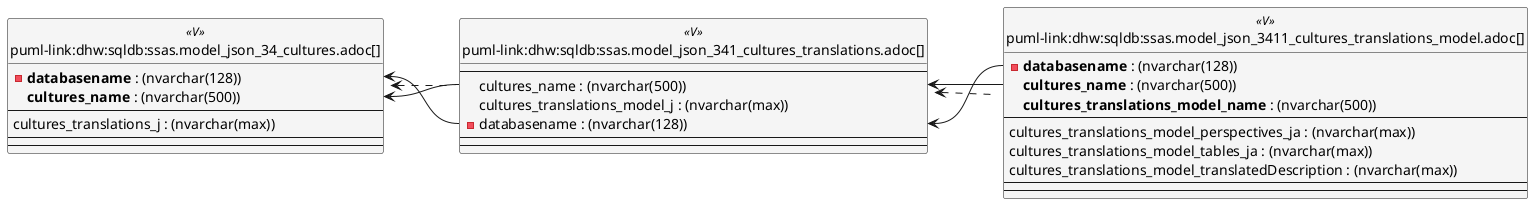 @startuml
left to right direction
'top to bottom direction
hide circle
'avoide "." issues:
set namespaceSeparator none


skinparam class {
  BackgroundColor White
  BackgroundColor<<FN>> Yellow
  BackgroundColor<<FS>> Yellow
  BackgroundColor<<FT>> LightGray
  BackgroundColor<<IF>> Yellow
  BackgroundColor<<IS>> Yellow
  BackgroundColor<<P>> Aqua
  BackgroundColor<<PC>> Aqua
  BackgroundColor<<SN>> Yellow
  BackgroundColor<<SO>> SlateBlue
  BackgroundColor<<TF>> LightGray
  BackgroundColor<<TR>> Tomato
  BackgroundColor<<U>> White
  BackgroundColor<<V>> WhiteSmoke
  BackgroundColor<<X>> Aqua
  BackgroundColor<<external>> AliceBlue
}


entity "puml-link:dhw:sqldb:ssas.model_json_34_cultures.adoc[]" as ssas.model_json_34_cultures << V >> {
  - **databasename** : (nvarchar(128))
  **cultures_name** : (nvarchar(500))
  --
  cultures_translations_j : (nvarchar(max))
  --
  --
}

entity "puml-link:dhw:sqldb:ssas.model_json_341_cultures_translations.adoc[]" as ssas.model_json_341_cultures_translations << V >> {
  --
  cultures_name : (nvarchar(500))
  cultures_translations_model_j : (nvarchar(max))
  - databasename : (nvarchar(128))
  --
  --
}

entity "puml-link:dhw:sqldb:ssas.model_json_3411_cultures_translations_model.adoc[]" as ssas.model_json_3411_cultures_translations_model << V >> {
  - **databasename** : (nvarchar(128))
  **cultures_name** : (nvarchar(500))
  **cultures_translations_model_name** : (nvarchar(500))
  --
  cultures_translations_model_perspectives_ja : (nvarchar(max))
  cultures_translations_model_tables_ja : (nvarchar(max))
  cultures_translations_model_translatedDescription : (nvarchar(max))
  --
  --
}

ssas.model_json_34_cultures <.. ssas.model_json_341_cultures_translations
ssas.model_json_341_cultures_translations <.. ssas.model_json_3411_cultures_translations_model
"ssas.model_json_34_cultures::cultures_name" <-- "ssas.model_json_341_cultures_translations::cultures_name"
"ssas.model_json_34_cultures::databasename" <-- "ssas.model_json_341_cultures_translations::databasename"
"ssas.model_json_341_cultures_translations::cultures_name" <-- "ssas.model_json_3411_cultures_translations_model::cultures_name"
"ssas.model_json_341_cultures_translations::databasename" <-- "ssas.model_json_3411_cultures_translations_model::databasename"
@enduml

